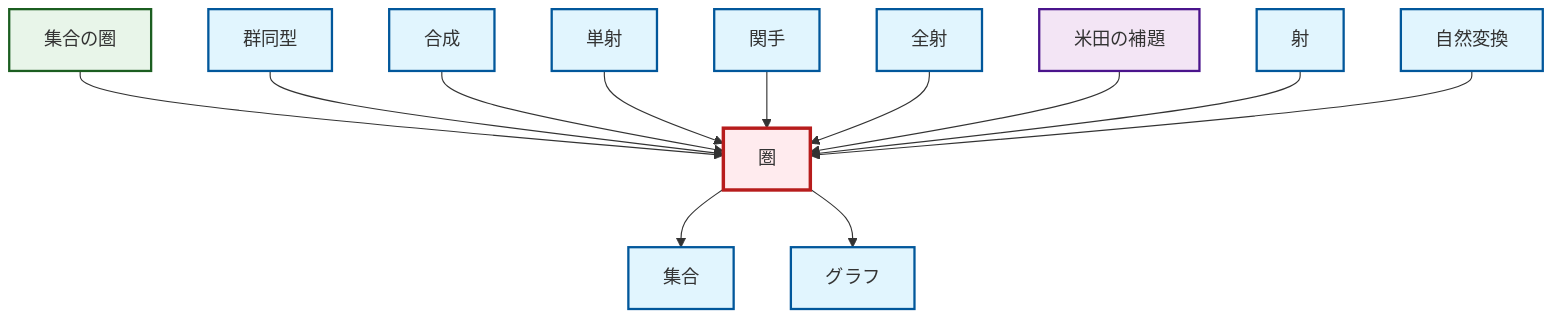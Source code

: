 graph TD
    classDef definition fill:#e1f5fe,stroke:#01579b,stroke-width:2px
    classDef theorem fill:#f3e5f5,stroke:#4a148c,stroke-width:2px
    classDef axiom fill:#fff3e0,stroke:#e65100,stroke-width:2px
    classDef example fill:#e8f5e9,stroke:#1b5e20,stroke-width:2px
    classDef current fill:#ffebee,stroke:#b71c1c,stroke-width:3px
    def-composition["合成"]:::definition
    def-set["集合"]:::definition
    def-isomorphism["群同型"]:::definition
    ex-set-category["集合の圏"]:::example
    def-category["圏"]:::definition
    def-morphism["射"]:::definition
    def-epimorphism["全射"]:::definition
    def-functor["関手"]:::definition
    def-monomorphism["単射"]:::definition
    def-graph["グラフ"]:::definition
    thm-yoneda["米田の補題"]:::theorem
    def-natural-transformation["自然変換"]:::definition
    ex-set-category --> def-category
    def-isomorphism --> def-category
    def-composition --> def-category
    def-monomorphism --> def-category
    def-category --> def-set
    def-category --> def-graph
    def-functor --> def-category
    def-epimorphism --> def-category
    thm-yoneda --> def-category
    def-morphism --> def-category
    def-natural-transformation --> def-category
    class def-category current
